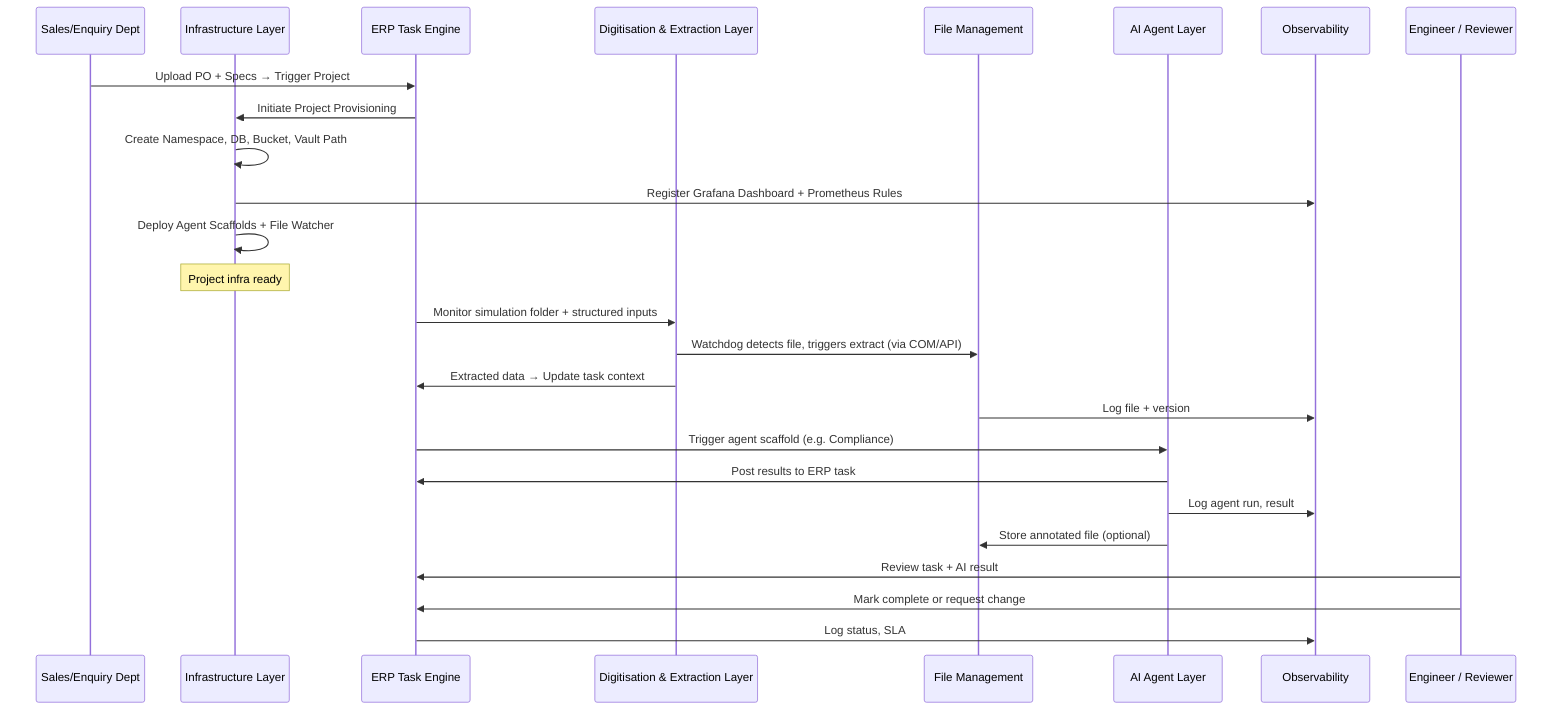 sequenceDiagram
    participant SALES as Sales/Enquiry Dept
    participant INFRA as Infrastructure Layer
    participant ERP as ERP Task Engine
    participant ETL as Digitisation & Extraction Layer
    participant FILE as File Management
    participant AGENT as AI Agent Layer
    participant OBS as Observability
    participant USER as Engineer / Reviewer

    SALES->>ERP: Upload PO + Specs → Trigger Project
    ERP->>INFRA: Initiate Project Provisioning
    INFRA->>INFRA: Create Namespace, DB, Bucket, Vault Path
    INFRA->>OBS: Register Grafana Dashboard + Prometheus Rules
    INFRA->>INFRA: Deploy Agent Scaffolds + File Watcher

    Note over INFRA: Project infra ready

    ERP->>ETL: Monitor simulation folder + structured inputs
    ETL->>FILE: Watchdog detects file, triggers extract (via COM/API)
    ETL->>ERP: Extracted data → Update task context
    FILE->>OBS: Log file + version

    ERP->>AGENT: Trigger agent scaffold (e.g. Compliance)
    AGENT->>ERP: Post results to ERP task
    AGENT->>OBS: Log agent run, result
    AGENT->>FILE: Store annotated file (optional)

    USER->>ERP: Review task + AI result
    USER->>ERP: Mark complete or request change
    ERP->>OBS: Log status, SLA